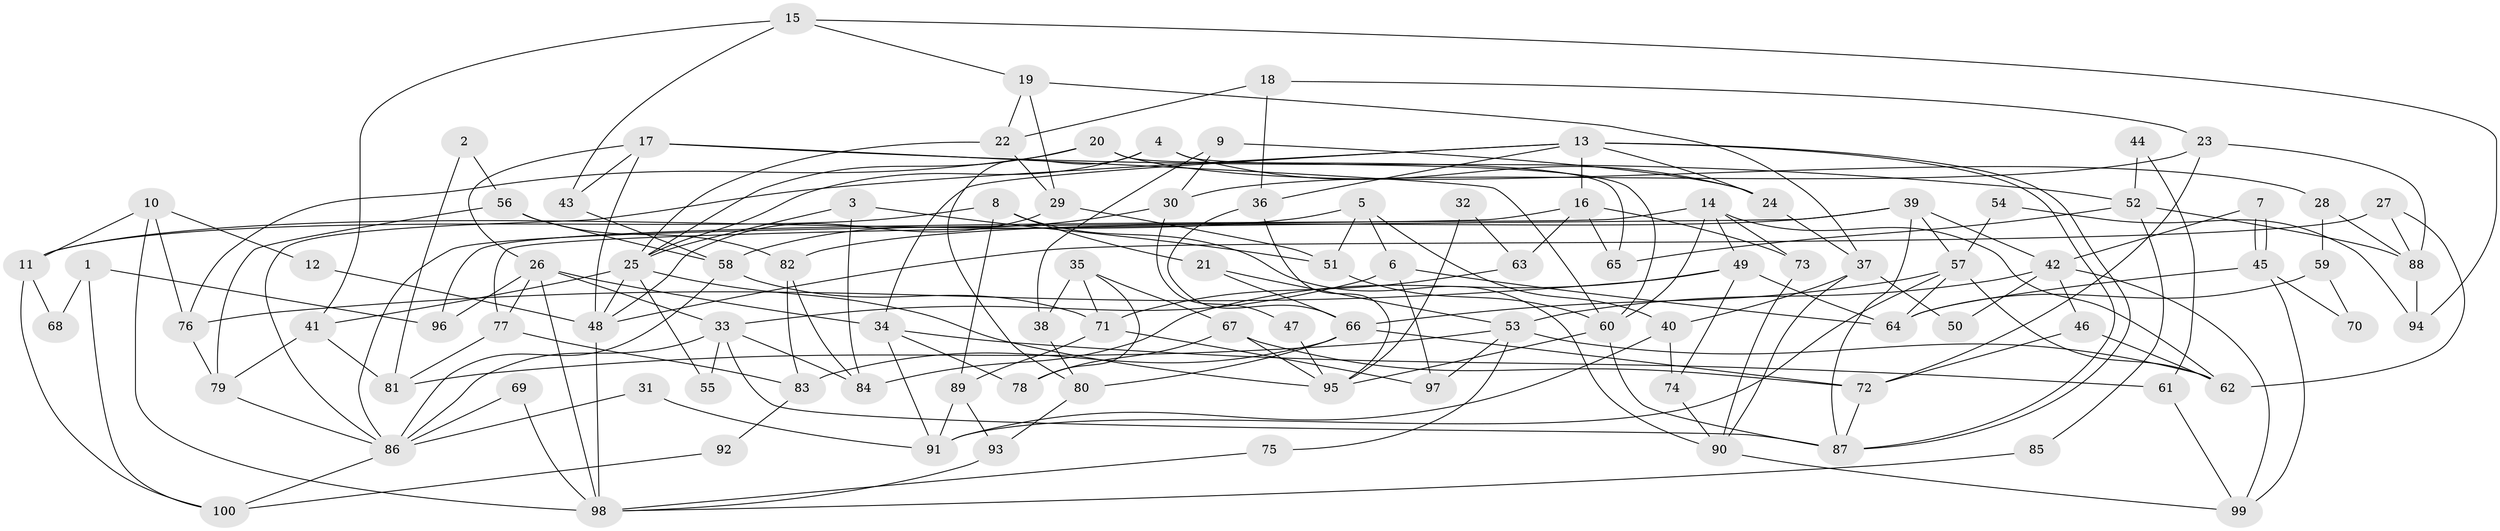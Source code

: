 // Generated by graph-tools (version 1.1) at 2025/11/02/21/25 10:11:14]
// undirected, 100 vertices, 200 edges
graph export_dot {
graph [start="1"]
  node [color=gray90,style=filled];
  1;
  2;
  3;
  4;
  5;
  6;
  7;
  8;
  9;
  10;
  11;
  12;
  13;
  14;
  15;
  16;
  17;
  18;
  19;
  20;
  21;
  22;
  23;
  24;
  25;
  26;
  27;
  28;
  29;
  30;
  31;
  32;
  33;
  34;
  35;
  36;
  37;
  38;
  39;
  40;
  41;
  42;
  43;
  44;
  45;
  46;
  47;
  48;
  49;
  50;
  51;
  52;
  53;
  54;
  55;
  56;
  57;
  58;
  59;
  60;
  61;
  62;
  63;
  64;
  65;
  66;
  67;
  68;
  69;
  70;
  71;
  72;
  73;
  74;
  75;
  76;
  77;
  78;
  79;
  80;
  81;
  82;
  83;
  84;
  85;
  86;
  87;
  88;
  89;
  90;
  91;
  92;
  93;
  94;
  95;
  96;
  97;
  98;
  99;
  100;
  1 -- 100;
  1 -- 96;
  1 -- 68;
  2 -- 56;
  2 -- 81;
  3 -- 25;
  3 -- 51;
  3 -- 84;
  4 -- 60;
  4 -- 80;
  4 -- 24;
  4 -- 25;
  5 -- 51;
  5 -- 40;
  5 -- 6;
  5 -- 11;
  6 -- 33;
  6 -- 64;
  6 -- 97;
  7 -- 42;
  7 -- 45;
  7 -- 45;
  8 -- 90;
  8 -- 89;
  8 -- 11;
  8 -- 21;
  9 -- 38;
  9 -- 30;
  9 -- 24;
  10 -- 76;
  10 -- 11;
  10 -- 12;
  10 -- 98;
  11 -- 68;
  11 -- 100;
  12 -- 48;
  13 -- 24;
  13 -- 87;
  13 -- 87;
  13 -- 16;
  13 -- 34;
  13 -- 36;
  13 -- 86;
  14 -- 60;
  14 -- 62;
  14 -- 49;
  14 -- 73;
  14 -- 96;
  15 -- 19;
  15 -- 43;
  15 -- 41;
  15 -- 94;
  16 -- 86;
  16 -- 63;
  16 -- 65;
  16 -- 73;
  17 -- 60;
  17 -- 48;
  17 -- 26;
  17 -- 43;
  17 -- 52;
  18 -- 36;
  18 -- 23;
  18 -- 22;
  19 -- 37;
  19 -- 29;
  19 -- 22;
  20 -- 25;
  20 -- 76;
  20 -- 28;
  20 -- 65;
  21 -- 53;
  21 -- 66;
  22 -- 25;
  22 -- 29;
  23 -- 88;
  23 -- 72;
  23 -- 30;
  24 -- 37;
  25 -- 41;
  25 -- 48;
  25 -- 55;
  25 -- 95;
  26 -- 77;
  26 -- 33;
  26 -- 34;
  26 -- 96;
  26 -- 98;
  27 -- 62;
  27 -- 48;
  27 -- 88;
  28 -- 88;
  28 -- 59;
  29 -- 48;
  29 -- 51;
  30 -- 58;
  30 -- 47;
  31 -- 86;
  31 -- 91;
  32 -- 63;
  32 -- 95;
  33 -- 86;
  33 -- 55;
  33 -- 84;
  33 -- 87;
  34 -- 61;
  34 -- 78;
  34 -- 91;
  35 -- 67;
  35 -- 78;
  35 -- 38;
  35 -- 71;
  36 -- 66;
  36 -- 95;
  37 -- 90;
  37 -- 40;
  37 -- 50;
  38 -- 80;
  39 -- 87;
  39 -- 42;
  39 -- 57;
  39 -- 77;
  39 -- 82;
  40 -- 91;
  40 -- 74;
  41 -- 79;
  41 -- 81;
  42 -- 46;
  42 -- 99;
  42 -- 50;
  42 -- 53;
  43 -- 58;
  44 -- 61;
  44 -- 52;
  45 -- 64;
  45 -- 70;
  45 -- 99;
  46 -- 62;
  46 -- 72;
  47 -- 95;
  48 -- 98;
  49 -- 84;
  49 -- 64;
  49 -- 74;
  49 -- 76;
  51 -- 60;
  52 -- 65;
  52 -- 85;
  52 -- 88;
  53 -- 81;
  53 -- 62;
  53 -- 75;
  53 -- 97;
  54 -- 94;
  54 -- 57;
  56 -- 79;
  56 -- 82;
  56 -- 58;
  57 -- 64;
  57 -- 62;
  57 -- 66;
  57 -- 91;
  58 -- 71;
  58 -- 86;
  59 -- 64;
  59 -- 70;
  60 -- 95;
  60 -- 87;
  61 -- 99;
  63 -- 71;
  66 -- 72;
  66 -- 80;
  66 -- 83;
  67 -- 72;
  67 -- 95;
  67 -- 78;
  69 -- 98;
  69 -- 86;
  71 -- 97;
  71 -- 89;
  72 -- 87;
  73 -- 90;
  74 -- 90;
  75 -- 98;
  76 -- 79;
  77 -- 83;
  77 -- 81;
  79 -- 86;
  80 -- 93;
  82 -- 84;
  82 -- 83;
  83 -- 92;
  85 -- 98;
  86 -- 100;
  88 -- 94;
  89 -- 91;
  89 -- 93;
  90 -- 99;
  92 -- 100;
  93 -- 98;
}

